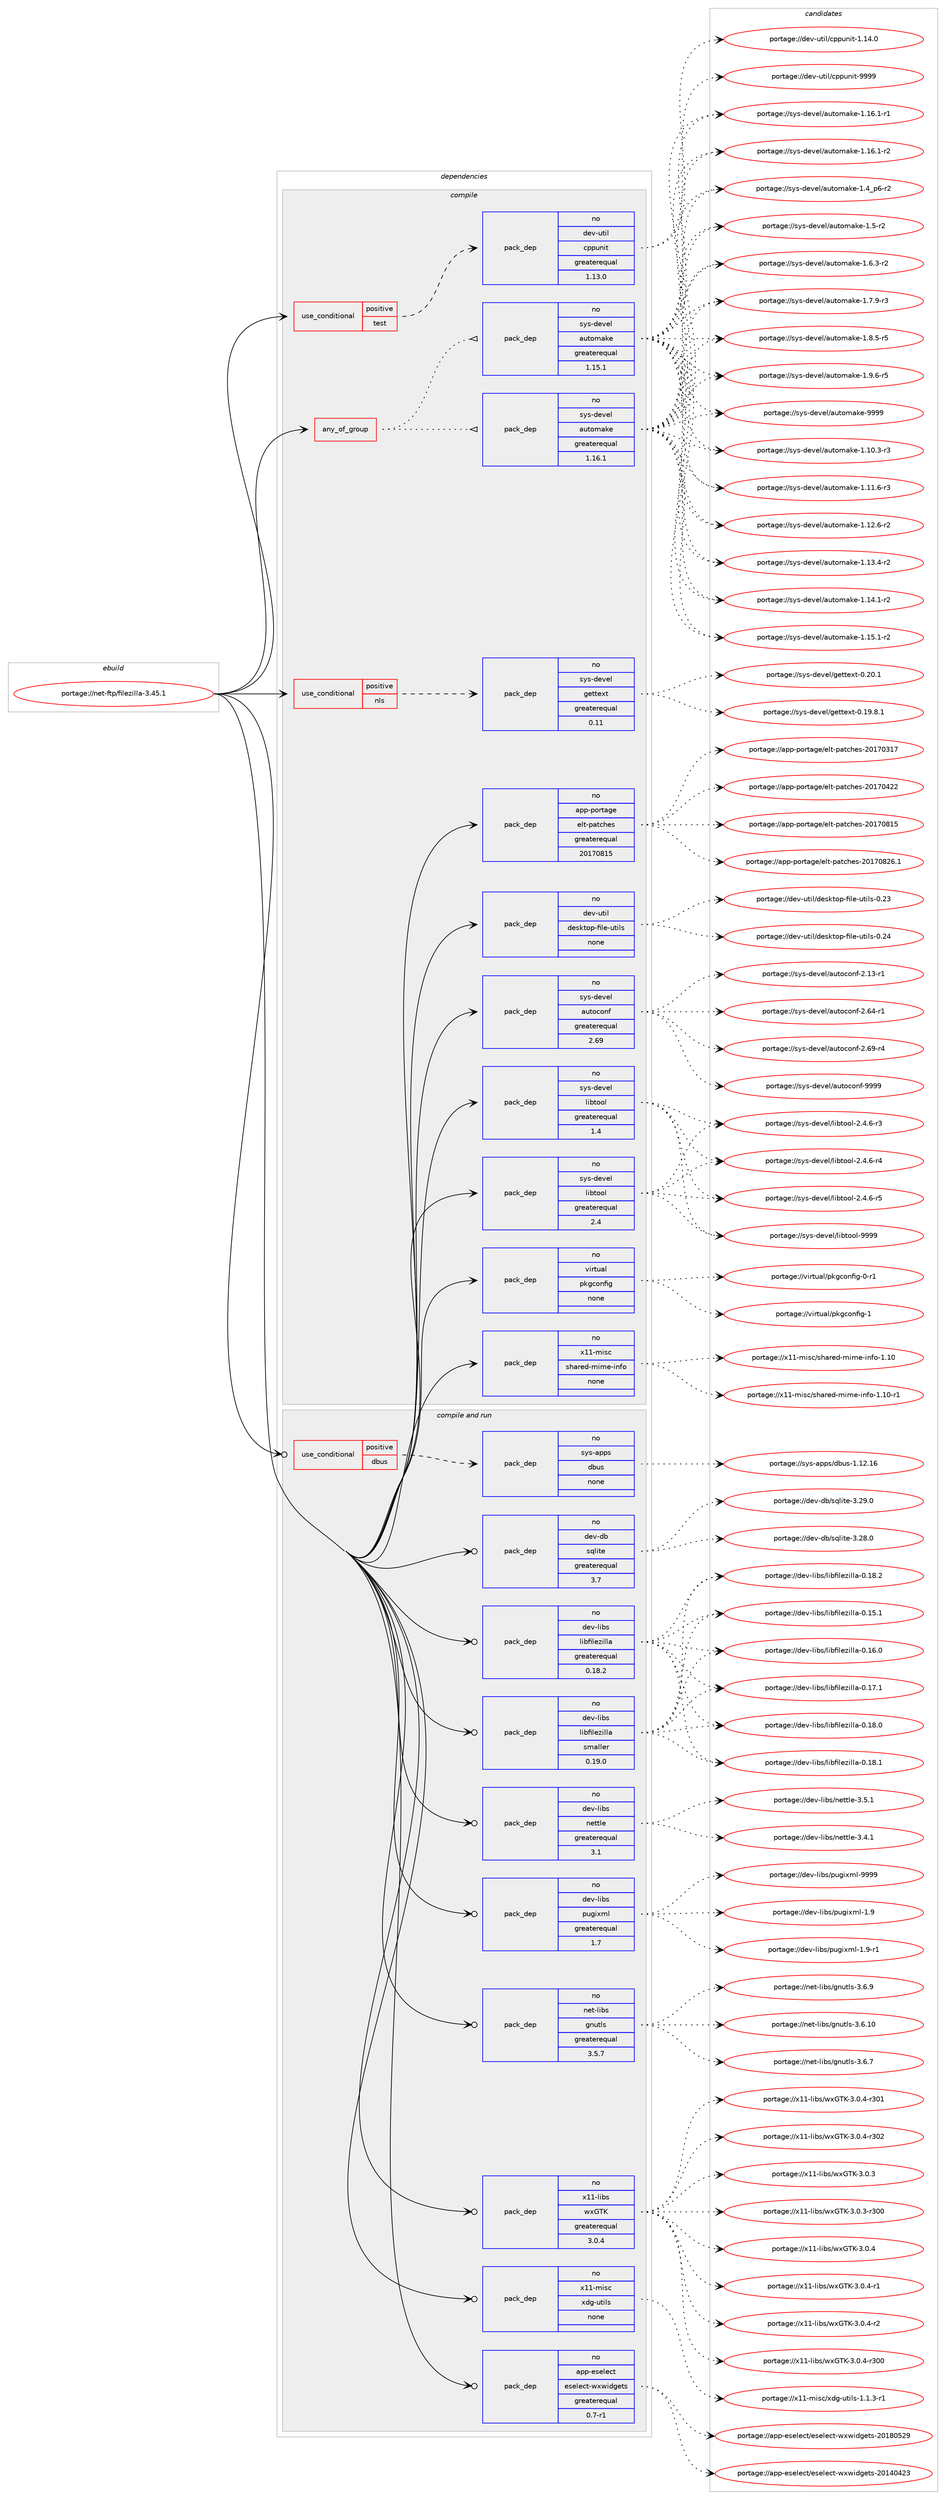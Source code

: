 digraph prolog {

# *************
# Graph options
# *************

newrank=true;
concentrate=true;
compound=true;
graph [rankdir=LR,fontname=Helvetica,fontsize=10,ranksep=1.5];#, ranksep=2.5, nodesep=0.2];
edge  [arrowhead=vee];
node  [fontname=Helvetica,fontsize=10];

# **********
# The ebuild
# **********

subgraph cluster_leftcol {
color=gray;
rank=same;
label=<<i>ebuild</i>>;
id [label="portage://net-ftp/filezilla-3.45.1", color=red, width=4, href="../net-ftp/filezilla-3.45.1.svg"];
}

# ****************
# The dependencies
# ****************

subgraph cluster_midcol {
color=gray;
label=<<i>dependencies</i>>;
subgraph cluster_compile {
fillcolor="#eeeeee";
style=filled;
label=<<i>compile</i>>;
subgraph any5707 {
dependency353992 [label=<<TABLE BORDER="0" CELLBORDER="1" CELLSPACING="0" CELLPADDING="4"><TR><TD CELLPADDING="10">any_of_group</TD></TR></TABLE>>, shape=none, color=red];subgraph pack259659 {
dependency353993 [label=<<TABLE BORDER="0" CELLBORDER="1" CELLSPACING="0" CELLPADDING="4" WIDTH="220"><TR><TD ROWSPAN="6" CELLPADDING="30">pack_dep</TD></TR><TR><TD WIDTH="110">no</TD></TR><TR><TD>sys-devel</TD></TR><TR><TD>automake</TD></TR><TR><TD>greaterequal</TD></TR><TR><TD>1.16.1</TD></TR></TABLE>>, shape=none, color=blue];
}
dependency353992:e -> dependency353993:w [weight=20,style="dotted",arrowhead="oinv"];
subgraph pack259660 {
dependency353994 [label=<<TABLE BORDER="0" CELLBORDER="1" CELLSPACING="0" CELLPADDING="4" WIDTH="220"><TR><TD ROWSPAN="6" CELLPADDING="30">pack_dep</TD></TR><TR><TD WIDTH="110">no</TD></TR><TR><TD>sys-devel</TD></TR><TR><TD>automake</TD></TR><TR><TD>greaterequal</TD></TR><TR><TD>1.15.1</TD></TR></TABLE>>, shape=none, color=blue];
}
dependency353992:e -> dependency353994:w [weight=20,style="dotted",arrowhead="oinv"];
}
id:e -> dependency353992:w [weight=20,style="solid",arrowhead="vee"];
subgraph cond88478 {
dependency353995 [label=<<TABLE BORDER="0" CELLBORDER="1" CELLSPACING="0" CELLPADDING="4"><TR><TD ROWSPAN="3" CELLPADDING="10">use_conditional</TD></TR><TR><TD>positive</TD></TR><TR><TD>nls</TD></TR></TABLE>>, shape=none, color=red];
subgraph pack259661 {
dependency353996 [label=<<TABLE BORDER="0" CELLBORDER="1" CELLSPACING="0" CELLPADDING="4" WIDTH="220"><TR><TD ROWSPAN="6" CELLPADDING="30">pack_dep</TD></TR><TR><TD WIDTH="110">no</TD></TR><TR><TD>sys-devel</TD></TR><TR><TD>gettext</TD></TR><TR><TD>greaterequal</TD></TR><TR><TD>0.11</TD></TR></TABLE>>, shape=none, color=blue];
}
dependency353995:e -> dependency353996:w [weight=20,style="dashed",arrowhead="vee"];
}
id:e -> dependency353995:w [weight=20,style="solid",arrowhead="vee"];
subgraph cond88479 {
dependency353997 [label=<<TABLE BORDER="0" CELLBORDER="1" CELLSPACING="0" CELLPADDING="4"><TR><TD ROWSPAN="3" CELLPADDING="10">use_conditional</TD></TR><TR><TD>positive</TD></TR><TR><TD>test</TD></TR></TABLE>>, shape=none, color=red];
subgraph pack259662 {
dependency353998 [label=<<TABLE BORDER="0" CELLBORDER="1" CELLSPACING="0" CELLPADDING="4" WIDTH="220"><TR><TD ROWSPAN="6" CELLPADDING="30">pack_dep</TD></TR><TR><TD WIDTH="110">no</TD></TR><TR><TD>dev-util</TD></TR><TR><TD>cppunit</TD></TR><TR><TD>greaterequal</TD></TR><TR><TD>1.13.0</TD></TR></TABLE>>, shape=none, color=blue];
}
dependency353997:e -> dependency353998:w [weight=20,style="dashed",arrowhead="vee"];
}
id:e -> dependency353997:w [weight=20,style="solid",arrowhead="vee"];
subgraph pack259663 {
dependency353999 [label=<<TABLE BORDER="0" CELLBORDER="1" CELLSPACING="0" CELLPADDING="4" WIDTH="220"><TR><TD ROWSPAN="6" CELLPADDING="30">pack_dep</TD></TR><TR><TD WIDTH="110">no</TD></TR><TR><TD>app-portage</TD></TR><TR><TD>elt-patches</TD></TR><TR><TD>greaterequal</TD></TR><TR><TD>20170815</TD></TR></TABLE>>, shape=none, color=blue];
}
id:e -> dependency353999:w [weight=20,style="solid",arrowhead="vee"];
subgraph pack259664 {
dependency354000 [label=<<TABLE BORDER="0" CELLBORDER="1" CELLSPACING="0" CELLPADDING="4" WIDTH="220"><TR><TD ROWSPAN="6" CELLPADDING="30">pack_dep</TD></TR><TR><TD WIDTH="110">no</TD></TR><TR><TD>dev-util</TD></TR><TR><TD>desktop-file-utils</TD></TR><TR><TD>none</TD></TR><TR><TD></TD></TR></TABLE>>, shape=none, color=blue];
}
id:e -> dependency354000:w [weight=20,style="solid",arrowhead="vee"];
subgraph pack259665 {
dependency354001 [label=<<TABLE BORDER="0" CELLBORDER="1" CELLSPACING="0" CELLPADDING="4" WIDTH="220"><TR><TD ROWSPAN="6" CELLPADDING="30">pack_dep</TD></TR><TR><TD WIDTH="110">no</TD></TR><TR><TD>sys-devel</TD></TR><TR><TD>autoconf</TD></TR><TR><TD>greaterequal</TD></TR><TR><TD>2.69</TD></TR></TABLE>>, shape=none, color=blue];
}
id:e -> dependency354001:w [weight=20,style="solid",arrowhead="vee"];
subgraph pack259666 {
dependency354002 [label=<<TABLE BORDER="0" CELLBORDER="1" CELLSPACING="0" CELLPADDING="4" WIDTH="220"><TR><TD ROWSPAN="6" CELLPADDING="30">pack_dep</TD></TR><TR><TD WIDTH="110">no</TD></TR><TR><TD>sys-devel</TD></TR><TR><TD>libtool</TD></TR><TR><TD>greaterequal</TD></TR><TR><TD>1.4</TD></TR></TABLE>>, shape=none, color=blue];
}
id:e -> dependency354002:w [weight=20,style="solid",arrowhead="vee"];
subgraph pack259667 {
dependency354003 [label=<<TABLE BORDER="0" CELLBORDER="1" CELLSPACING="0" CELLPADDING="4" WIDTH="220"><TR><TD ROWSPAN="6" CELLPADDING="30">pack_dep</TD></TR><TR><TD WIDTH="110">no</TD></TR><TR><TD>sys-devel</TD></TR><TR><TD>libtool</TD></TR><TR><TD>greaterequal</TD></TR><TR><TD>2.4</TD></TR></TABLE>>, shape=none, color=blue];
}
id:e -> dependency354003:w [weight=20,style="solid",arrowhead="vee"];
subgraph pack259668 {
dependency354004 [label=<<TABLE BORDER="0" CELLBORDER="1" CELLSPACING="0" CELLPADDING="4" WIDTH="220"><TR><TD ROWSPAN="6" CELLPADDING="30">pack_dep</TD></TR><TR><TD WIDTH="110">no</TD></TR><TR><TD>virtual</TD></TR><TR><TD>pkgconfig</TD></TR><TR><TD>none</TD></TR><TR><TD></TD></TR></TABLE>>, shape=none, color=blue];
}
id:e -> dependency354004:w [weight=20,style="solid",arrowhead="vee"];
subgraph pack259669 {
dependency354005 [label=<<TABLE BORDER="0" CELLBORDER="1" CELLSPACING="0" CELLPADDING="4" WIDTH="220"><TR><TD ROWSPAN="6" CELLPADDING="30">pack_dep</TD></TR><TR><TD WIDTH="110">no</TD></TR><TR><TD>x11-misc</TD></TR><TR><TD>shared-mime-info</TD></TR><TR><TD>none</TD></TR><TR><TD></TD></TR></TABLE>>, shape=none, color=blue];
}
id:e -> dependency354005:w [weight=20,style="solid",arrowhead="vee"];
}
subgraph cluster_compileandrun {
fillcolor="#eeeeee";
style=filled;
label=<<i>compile and run</i>>;
subgraph cond88480 {
dependency354006 [label=<<TABLE BORDER="0" CELLBORDER="1" CELLSPACING="0" CELLPADDING="4"><TR><TD ROWSPAN="3" CELLPADDING="10">use_conditional</TD></TR><TR><TD>positive</TD></TR><TR><TD>dbus</TD></TR></TABLE>>, shape=none, color=red];
subgraph pack259670 {
dependency354007 [label=<<TABLE BORDER="0" CELLBORDER="1" CELLSPACING="0" CELLPADDING="4" WIDTH="220"><TR><TD ROWSPAN="6" CELLPADDING="30">pack_dep</TD></TR><TR><TD WIDTH="110">no</TD></TR><TR><TD>sys-apps</TD></TR><TR><TD>dbus</TD></TR><TR><TD>none</TD></TR><TR><TD></TD></TR></TABLE>>, shape=none, color=blue];
}
dependency354006:e -> dependency354007:w [weight=20,style="dashed",arrowhead="vee"];
}
id:e -> dependency354006:w [weight=20,style="solid",arrowhead="odotvee"];
subgraph pack259671 {
dependency354008 [label=<<TABLE BORDER="0" CELLBORDER="1" CELLSPACING="0" CELLPADDING="4" WIDTH="220"><TR><TD ROWSPAN="6" CELLPADDING="30">pack_dep</TD></TR><TR><TD WIDTH="110">no</TD></TR><TR><TD>app-eselect</TD></TR><TR><TD>eselect-wxwidgets</TD></TR><TR><TD>greaterequal</TD></TR><TR><TD>0.7-r1</TD></TR></TABLE>>, shape=none, color=blue];
}
id:e -> dependency354008:w [weight=20,style="solid",arrowhead="odotvee"];
subgraph pack259672 {
dependency354009 [label=<<TABLE BORDER="0" CELLBORDER="1" CELLSPACING="0" CELLPADDING="4" WIDTH="220"><TR><TD ROWSPAN="6" CELLPADDING="30">pack_dep</TD></TR><TR><TD WIDTH="110">no</TD></TR><TR><TD>dev-db</TD></TR><TR><TD>sqlite</TD></TR><TR><TD>greaterequal</TD></TR><TR><TD>3.7</TD></TR></TABLE>>, shape=none, color=blue];
}
id:e -> dependency354009:w [weight=20,style="solid",arrowhead="odotvee"];
subgraph pack259673 {
dependency354010 [label=<<TABLE BORDER="0" CELLBORDER="1" CELLSPACING="0" CELLPADDING="4" WIDTH="220"><TR><TD ROWSPAN="6" CELLPADDING="30">pack_dep</TD></TR><TR><TD WIDTH="110">no</TD></TR><TR><TD>dev-libs</TD></TR><TR><TD>libfilezilla</TD></TR><TR><TD>greaterequal</TD></TR><TR><TD>0.18.2</TD></TR></TABLE>>, shape=none, color=blue];
}
id:e -> dependency354010:w [weight=20,style="solid",arrowhead="odotvee"];
subgraph pack259674 {
dependency354011 [label=<<TABLE BORDER="0" CELLBORDER="1" CELLSPACING="0" CELLPADDING="4" WIDTH="220"><TR><TD ROWSPAN="6" CELLPADDING="30">pack_dep</TD></TR><TR><TD WIDTH="110">no</TD></TR><TR><TD>dev-libs</TD></TR><TR><TD>libfilezilla</TD></TR><TR><TD>smaller</TD></TR><TR><TD>0.19.0</TD></TR></TABLE>>, shape=none, color=blue];
}
id:e -> dependency354011:w [weight=20,style="solid",arrowhead="odotvee"];
subgraph pack259675 {
dependency354012 [label=<<TABLE BORDER="0" CELLBORDER="1" CELLSPACING="0" CELLPADDING="4" WIDTH="220"><TR><TD ROWSPAN="6" CELLPADDING="30">pack_dep</TD></TR><TR><TD WIDTH="110">no</TD></TR><TR><TD>dev-libs</TD></TR><TR><TD>nettle</TD></TR><TR><TD>greaterequal</TD></TR><TR><TD>3.1</TD></TR></TABLE>>, shape=none, color=blue];
}
id:e -> dependency354012:w [weight=20,style="solid",arrowhead="odotvee"];
subgraph pack259676 {
dependency354013 [label=<<TABLE BORDER="0" CELLBORDER="1" CELLSPACING="0" CELLPADDING="4" WIDTH="220"><TR><TD ROWSPAN="6" CELLPADDING="30">pack_dep</TD></TR><TR><TD WIDTH="110">no</TD></TR><TR><TD>dev-libs</TD></TR><TR><TD>pugixml</TD></TR><TR><TD>greaterequal</TD></TR><TR><TD>1.7</TD></TR></TABLE>>, shape=none, color=blue];
}
id:e -> dependency354013:w [weight=20,style="solid",arrowhead="odotvee"];
subgraph pack259677 {
dependency354014 [label=<<TABLE BORDER="0" CELLBORDER="1" CELLSPACING="0" CELLPADDING="4" WIDTH="220"><TR><TD ROWSPAN="6" CELLPADDING="30">pack_dep</TD></TR><TR><TD WIDTH="110">no</TD></TR><TR><TD>net-libs</TD></TR><TR><TD>gnutls</TD></TR><TR><TD>greaterequal</TD></TR><TR><TD>3.5.7</TD></TR></TABLE>>, shape=none, color=blue];
}
id:e -> dependency354014:w [weight=20,style="solid",arrowhead="odotvee"];
subgraph pack259678 {
dependency354015 [label=<<TABLE BORDER="0" CELLBORDER="1" CELLSPACING="0" CELLPADDING="4" WIDTH="220"><TR><TD ROWSPAN="6" CELLPADDING="30">pack_dep</TD></TR><TR><TD WIDTH="110">no</TD></TR><TR><TD>x11-libs</TD></TR><TR><TD>wxGTK</TD></TR><TR><TD>greaterequal</TD></TR><TR><TD>3.0.4</TD></TR></TABLE>>, shape=none, color=blue];
}
id:e -> dependency354015:w [weight=20,style="solid",arrowhead="odotvee"];
subgraph pack259679 {
dependency354016 [label=<<TABLE BORDER="0" CELLBORDER="1" CELLSPACING="0" CELLPADDING="4" WIDTH="220"><TR><TD ROWSPAN="6" CELLPADDING="30">pack_dep</TD></TR><TR><TD WIDTH="110">no</TD></TR><TR><TD>x11-misc</TD></TR><TR><TD>xdg-utils</TD></TR><TR><TD>none</TD></TR><TR><TD></TD></TR></TABLE>>, shape=none, color=blue];
}
id:e -> dependency354016:w [weight=20,style="solid",arrowhead="odotvee"];
}
subgraph cluster_run {
fillcolor="#eeeeee";
style=filled;
label=<<i>run</i>>;
}
}

# **************
# The candidates
# **************

subgraph cluster_choices {
rank=same;
color=gray;
label=<<i>candidates</i>>;

subgraph choice259659 {
color=black;
nodesep=1;
choiceportage11512111545100101118101108479711711611110997107101454946494846514511451 [label="portage://sys-devel/automake-1.10.3-r3", color=red, width=4,href="../sys-devel/automake-1.10.3-r3.svg"];
choiceportage11512111545100101118101108479711711611110997107101454946494946544511451 [label="portage://sys-devel/automake-1.11.6-r3", color=red, width=4,href="../sys-devel/automake-1.11.6-r3.svg"];
choiceportage11512111545100101118101108479711711611110997107101454946495046544511450 [label="portage://sys-devel/automake-1.12.6-r2", color=red, width=4,href="../sys-devel/automake-1.12.6-r2.svg"];
choiceportage11512111545100101118101108479711711611110997107101454946495146524511450 [label="portage://sys-devel/automake-1.13.4-r2", color=red, width=4,href="../sys-devel/automake-1.13.4-r2.svg"];
choiceportage11512111545100101118101108479711711611110997107101454946495246494511450 [label="portage://sys-devel/automake-1.14.1-r2", color=red, width=4,href="../sys-devel/automake-1.14.1-r2.svg"];
choiceportage11512111545100101118101108479711711611110997107101454946495346494511450 [label="portage://sys-devel/automake-1.15.1-r2", color=red, width=4,href="../sys-devel/automake-1.15.1-r2.svg"];
choiceportage11512111545100101118101108479711711611110997107101454946495446494511449 [label="portage://sys-devel/automake-1.16.1-r1", color=red, width=4,href="../sys-devel/automake-1.16.1-r1.svg"];
choiceportage11512111545100101118101108479711711611110997107101454946495446494511450 [label="portage://sys-devel/automake-1.16.1-r2", color=red, width=4,href="../sys-devel/automake-1.16.1-r2.svg"];
choiceportage115121115451001011181011084797117116111109971071014549465295112544511450 [label="portage://sys-devel/automake-1.4_p6-r2", color=red, width=4,href="../sys-devel/automake-1.4_p6-r2.svg"];
choiceportage11512111545100101118101108479711711611110997107101454946534511450 [label="portage://sys-devel/automake-1.5-r2", color=red, width=4,href="../sys-devel/automake-1.5-r2.svg"];
choiceportage115121115451001011181011084797117116111109971071014549465446514511450 [label="portage://sys-devel/automake-1.6.3-r2", color=red, width=4,href="../sys-devel/automake-1.6.3-r2.svg"];
choiceportage115121115451001011181011084797117116111109971071014549465546574511451 [label="portage://sys-devel/automake-1.7.9-r3", color=red, width=4,href="../sys-devel/automake-1.7.9-r3.svg"];
choiceportage115121115451001011181011084797117116111109971071014549465646534511453 [label="portage://sys-devel/automake-1.8.5-r5", color=red, width=4,href="../sys-devel/automake-1.8.5-r5.svg"];
choiceportage115121115451001011181011084797117116111109971071014549465746544511453 [label="portage://sys-devel/automake-1.9.6-r5", color=red, width=4,href="../sys-devel/automake-1.9.6-r5.svg"];
choiceportage115121115451001011181011084797117116111109971071014557575757 [label="portage://sys-devel/automake-9999", color=red, width=4,href="../sys-devel/automake-9999.svg"];
dependency353993:e -> choiceportage11512111545100101118101108479711711611110997107101454946494846514511451:w [style=dotted,weight="100"];
dependency353993:e -> choiceportage11512111545100101118101108479711711611110997107101454946494946544511451:w [style=dotted,weight="100"];
dependency353993:e -> choiceportage11512111545100101118101108479711711611110997107101454946495046544511450:w [style=dotted,weight="100"];
dependency353993:e -> choiceportage11512111545100101118101108479711711611110997107101454946495146524511450:w [style=dotted,weight="100"];
dependency353993:e -> choiceportage11512111545100101118101108479711711611110997107101454946495246494511450:w [style=dotted,weight="100"];
dependency353993:e -> choiceportage11512111545100101118101108479711711611110997107101454946495346494511450:w [style=dotted,weight="100"];
dependency353993:e -> choiceportage11512111545100101118101108479711711611110997107101454946495446494511449:w [style=dotted,weight="100"];
dependency353993:e -> choiceportage11512111545100101118101108479711711611110997107101454946495446494511450:w [style=dotted,weight="100"];
dependency353993:e -> choiceportage115121115451001011181011084797117116111109971071014549465295112544511450:w [style=dotted,weight="100"];
dependency353993:e -> choiceportage11512111545100101118101108479711711611110997107101454946534511450:w [style=dotted,weight="100"];
dependency353993:e -> choiceportage115121115451001011181011084797117116111109971071014549465446514511450:w [style=dotted,weight="100"];
dependency353993:e -> choiceportage115121115451001011181011084797117116111109971071014549465546574511451:w [style=dotted,weight="100"];
dependency353993:e -> choiceportage115121115451001011181011084797117116111109971071014549465646534511453:w [style=dotted,weight="100"];
dependency353993:e -> choiceportage115121115451001011181011084797117116111109971071014549465746544511453:w [style=dotted,weight="100"];
dependency353993:e -> choiceportage115121115451001011181011084797117116111109971071014557575757:w [style=dotted,weight="100"];
}
subgraph choice259660 {
color=black;
nodesep=1;
choiceportage11512111545100101118101108479711711611110997107101454946494846514511451 [label="portage://sys-devel/automake-1.10.3-r3", color=red, width=4,href="../sys-devel/automake-1.10.3-r3.svg"];
choiceportage11512111545100101118101108479711711611110997107101454946494946544511451 [label="portage://sys-devel/automake-1.11.6-r3", color=red, width=4,href="../sys-devel/automake-1.11.6-r3.svg"];
choiceportage11512111545100101118101108479711711611110997107101454946495046544511450 [label="portage://sys-devel/automake-1.12.6-r2", color=red, width=4,href="../sys-devel/automake-1.12.6-r2.svg"];
choiceportage11512111545100101118101108479711711611110997107101454946495146524511450 [label="portage://sys-devel/automake-1.13.4-r2", color=red, width=4,href="../sys-devel/automake-1.13.4-r2.svg"];
choiceportage11512111545100101118101108479711711611110997107101454946495246494511450 [label="portage://sys-devel/automake-1.14.1-r2", color=red, width=4,href="../sys-devel/automake-1.14.1-r2.svg"];
choiceportage11512111545100101118101108479711711611110997107101454946495346494511450 [label="portage://sys-devel/automake-1.15.1-r2", color=red, width=4,href="../sys-devel/automake-1.15.1-r2.svg"];
choiceportage11512111545100101118101108479711711611110997107101454946495446494511449 [label="portage://sys-devel/automake-1.16.1-r1", color=red, width=4,href="../sys-devel/automake-1.16.1-r1.svg"];
choiceportage11512111545100101118101108479711711611110997107101454946495446494511450 [label="portage://sys-devel/automake-1.16.1-r2", color=red, width=4,href="../sys-devel/automake-1.16.1-r2.svg"];
choiceportage115121115451001011181011084797117116111109971071014549465295112544511450 [label="portage://sys-devel/automake-1.4_p6-r2", color=red, width=4,href="../sys-devel/automake-1.4_p6-r2.svg"];
choiceportage11512111545100101118101108479711711611110997107101454946534511450 [label="portage://sys-devel/automake-1.5-r2", color=red, width=4,href="../sys-devel/automake-1.5-r2.svg"];
choiceportage115121115451001011181011084797117116111109971071014549465446514511450 [label="portage://sys-devel/automake-1.6.3-r2", color=red, width=4,href="../sys-devel/automake-1.6.3-r2.svg"];
choiceportage115121115451001011181011084797117116111109971071014549465546574511451 [label="portage://sys-devel/automake-1.7.9-r3", color=red, width=4,href="../sys-devel/automake-1.7.9-r3.svg"];
choiceportage115121115451001011181011084797117116111109971071014549465646534511453 [label="portage://sys-devel/automake-1.8.5-r5", color=red, width=4,href="../sys-devel/automake-1.8.5-r5.svg"];
choiceportage115121115451001011181011084797117116111109971071014549465746544511453 [label="portage://sys-devel/automake-1.9.6-r5", color=red, width=4,href="../sys-devel/automake-1.9.6-r5.svg"];
choiceportage115121115451001011181011084797117116111109971071014557575757 [label="portage://sys-devel/automake-9999", color=red, width=4,href="../sys-devel/automake-9999.svg"];
dependency353994:e -> choiceportage11512111545100101118101108479711711611110997107101454946494846514511451:w [style=dotted,weight="100"];
dependency353994:e -> choiceportage11512111545100101118101108479711711611110997107101454946494946544511451:w [style=dotted,weight="100"];
dependency353994:e -> choiceportage11512111545100101118101108479711711611110997107101454946495046544511450:w [style=dotted,weight="100"];
dependency353994:e -> choiceportage11512111545100101118101108479711711611110997107101454946495146524511450:w [style=dotted,weight="100"];
dependency353994:e -> choiceportage11512111545100101118101108479711711611110997107101454946495246494511450:w [style=dotted,weight="100"];
dependency353994:e -> choiceportage11512111545100101118101108479711711611110997107101454946495346494511450:w [style=dotted,weight="100"];
dependency353994:e -> choiceportage11512111545100101118101108479711711611110997107101454946495446494511449:w [style=dotted,weight="100"];
dependency353994:e -> choiceportage11512111545100101118101108479711711611110997107101454946495446494511450:w [style=dotted,weight="100"];
dependency353994:e -> choiceportage115121115451001011181011084797117116111109971071014549465295112544511450:w [style=dotted,weight="100"];
dependency353994:e -> choiceportage11512111545100101118101108479711711611110997107101454946534511450:w [style=dotted,weight="100"];
dependency353994:e -> choiceportage115121115451001011181011084797117116111109971071014549465446514511450:w [style=dotted,weight="100"];
dependency353994:e -> choiceportage115121115451001011181011084797117116111109971071014549465546574511451:w [style=dotted,weight="100"];
dependency353994:e -> choiceportage115121115451001011181011084797117116111109971071014549465646534511453:w [style=dotted,weight="100"];
dependency353994:e -> choiceportage115121115451001011181011084797117116111109971071014549465746544511453:w [style=dotted,weight="100"];
dependency353994:e -> choiceportage115121115451001011181011084797117116111109971071014557575757:w [style=dotted,weight="100"];
}
subgraph choice259661 {
color=black;
nodesep=1;
choiceportage1151211154510010111810110847103101116116101120116454846495746564649 [label="portage://sys-devel/gettext-0.19.8.1", color=red, width=4,href="../sys-devel/gettext-0.19.8.1.svg"];
choiceportage115121115451001011181011084710310111611610112011645484650484649 [label="portage://sys-devel/gettext-0.20.1", color=red, width=4,href="../sys-devel/gettext-0.20.1.svg"];
dependency353996:e -> choiceportage1151211154510010111810110847103101116116101120116454846495746564649:w [style=dotted,weight="100"];
dependency353996:e -> choiceportage115121115451001011181011084710310111611610112011645484650484649:w [style=dotted,weight="100"];
}
subgraph choice259662 {
color=black;
nodesep=1;
choiceportage10010111845117116105108479911211211711010511645494649524648 [label="portage://dev-util/cppunit-1.14.0", color=red, width=4,href="../dev-util/cppunit-1.14.0.svg"];
choiceportage1001011184511711610510847991121121171101051164557575757 [label="portage://dev-util/cppunit-9999", color=red, width=4,href="../dev-util/cppunit-9999.svg"];
dependency353998:e -> choiceportage10010111845117116105108479911211211711010511645494649524648:w [style=dotted,weight="100"];
dependency353998:e -> choiceportage1001011184511711610510847991121121171101051164557575757:w [style=dotted,weight="100"];
}
subgraph choice259663 {
color=black;
nodesep=1;
choiceportage97112112451121111141169710310147101108116451129711699104101115455048495548514955 [label="portage://app-portage/elt-patches-20170317", color=red, width=4,href="../app-portage/elt-patches-20170317.svg"];
choiceportage97112112451121111141169710310147101108116451129711699104101115455048495548525050 [label="portage://app-portage/elt-patches-20170422", color=red, width=4,href="../app-portage/elt-patches-20170422.svg"];
choiceportage97112112451121111141169710310147101108116451129711699104101115455048495548564953 [label="portage://app-portage/elt-patches-20170815", color=red, width=4,href="../app-portage/elt-patches-20170815.svg"];
choiceportage971121124511211111411697103101471011081164511297116991041011154550484955485650544649 [label="portage://app-portage/elt-patches-20170826.1", color=red, width=4,href="../app-portage/elt-patches-20170826.1.svg"];
dependency353999:e -> choiceportage97112112451121111141169710310147101108116451129711699104101115455048495548514955:w [style=dotted,weight="100"];
dependency353999:e -> choiceportage97112112451121111141169710310147101108116451129711699104101115455048495548525050:w [style=dotted,weight="100"];
dependency353999:e -> choiceportage97112112451121111141169710310147101108116451129711699104101115455048495548564953:w [style=dotted,weight="100"];
dependency353999:e -> choiceportage971121124511211111411697103101471011081164511297116991041011154550484955485650544649:w [style=dotted,weight="100"];
}
subgraph choice259664 {
color=black;
nodesep=1;
choiceportage100101118451171161051084710010111510711611111245102105108101451171161051081154548465051 [label="portage://dev-util/desktop-file-utils-0.23", color=red, width=4,href="../dev-util/desktop-file-utils-0.23.svg"];
choiceportage100101118451171161051084710010111510711611111245102105108101451171161051081154548465052 [label="portage://dev-util/desktop-file-utils-0.24", color=red, width=4,href="../dev-util/desktop-file-utils-0.24.svg"];
dependency354000:e -> choiceportage100101118451171161051084710010111510711611111245102105108101451171161051081154548465051:w [style=dotted,weight="100"];
dependency354000:e -> choiceportage100101118451171161051084710010111510711611111245102105108101451171161051081154548465052:w [style=dotted,weight="100"];
}
subgraph choice259665 {
color=black;
nodesep=1;
choiceportage1151211154510010111810110847971171161119911111010245504649514511449 [label="portage://sys-devel/autoconf-2.13-r1", color=red, width=4,href="../sys-devel/autoconf-2.13-r1.svg"];
choiceportage1151211154510010111810110847971171161119911111010245504654524511449 [label="portage://sys-devel/autoconf-2.64-r1", color=red, width=4,href="../sys-devel/autoconf-2.64-r1.svg"];
choiceportage1151211154510010111810110847971171161119911111010245504654574511452 [label="portage://sys-devel/autoconf-2.69-r4", color=red, width=4,href="../sys-devel/autoconf-2.69-r4.svg"];
choiceportage115121115451001011181011084797117116111991111101024557575757 [label="portage://sys-devel/autoconf-9999", color=red, width=4,href="../sys-devel/autoconf-9999.svg"];
dependency354001:e -> choiceportage1151211154510010111810110847971171161119911111010245504649514511449:w [style=dotted,weight="100"];
dependency354001:e -> choiceportage1151211154510010111810110847971171161119911111010245504654524511449:w [style=dotted,weight="100"];
dependency354001:e -> choiceportage1151211154510010111810110847971171161119911111010245504654574511452:w [style=dotted,weight="100"];
dependency354001:e -> choiceportage115121115451001011181011084797117116111991111101024557575757:w [style=dotted,weight="100"];
}
subgraph choice259666 {
color=black;
nodesep=1;
choiceportage1151211154510010111810110847108105981161111111084550465246544511451 [label="portage://sys-devel/libtool-2.4.6-r3", color=red, width=4,href="../sys-devel/libtool-2.4.6-r3.svg"];
choiceportage1151211154510010111810110847108105981161111111084550465246544511452 [label="portage://sys-devel/libtool-2.4.6-r4", color=red, width=4,href="../sys-devel/libtool-2.4.6-r4.svg"];
choiceportage1151211154510010111810110847108105981161111111084550465246544511453 [label="portage://sys-devel/libtool-2.4.6-r5", color=red, width=4,href="../sys-devel/libtool-2.4.6-r5.svg"];
choiceportage1151211154510010111810110847108105981161111111084557575757 [label="portage://sys-devel/libtool-9999", color=red, width=4,href="../sys-devel/libtool-9999.svg"];
dependency354002:e -> choiceportage1151211154510010111810110847108105981161111111084550465246544511451:w [style=dotted,weight="100"];
dependency354002:e -> choiceportage1151211154510010111810110847108105981161111111084550465246544511452:w [style=dotted,weight="100"];
dependency354002:e -> choiceportage1151211154510010111810110847108105981161111111084550465246544511453:w [style=dotted,weight="100"];
dependency354002:e -> choiceportage1151211154510010111810110847108105981161111111084557575757:w [style=dotted,weight="100"];
}
subgraph choice259667 {
color=black;
nodesep=1;
choiceportage1151211154510010111810110847108105981161111111084550465246544511451 [label="portage://sys-devel/libtool-2.4.6-r3", color=red, width=4,href="../sys-devel/libtool-2.4.6-r3.svg"];
choiceportage1151211154510010111810110847108105981161111111084550465246544511452 [label="portage://sys-devel/libtool-2.4.6-r4", color=red, width=4,href="../sys-devel/libtool-2.4.6-r4.svg"];
choiceportage1151211154510010111810110847108105981161111111084550465246544511453 [label="portage://sys-devel/libtool-2.4.6-r5", color=red, width=4,href="../sys-devel/libtool-2.4.6-r5.svg"];
choiceportage1151211154510010111810110847108105981161111111084557575757 [label="portage://sys-devel/libtool-9999", color=red, width=4,href="../sys-devel/libtool-9999.svg"];
dependency354003:e -> choiceportage1151211154510010111810110847108105981161111111084550465246544511451:w [style=dotted,weight="100"];
dependency354003:e -> choiceportage1151211154510010111810110847108105981161111111084550465246544511452:w [style=dotted,weight="100"];
dependency354003:e -> choiceportage1151211154510010111810110847108105981161111111084550465246544511453:w [style=dotted,weight="100"];
dependency354003:e -> choiceportage1151211154510010111810110847108105981161111111084557575757:w [style=dotted,weight="100"];
}
subgraph choice259668 {
color=black;
nodesep=1;
choiceportage11810511411611797108471121071039911111010210510345484511449 [label="portage://virtual/pkgconfig-0-r1", color=red, width=4,href="../virtual/pkgconfig-0-r1.svg"];
choiceportage1181051141161179710847112107103991111101021051034549 [label="portage://virtual/pkgconfig-1", color=red, width=4,href="../virtual/pkgconfig-1.svg"];
dependency354004:e -> choiceportage11810511411611797108471121071039911111010210510345484511449:w [style=dotted,weight="100"];
dependency354004:e -> choiceportage1181051141161179710847112107103991111101021051034549:w [style=dotted,weight="100"];
}
subgraph choice259669 {
color=black;
nodesep=1;
choiceportage12049494510910511599471151049711410110045109105109101451051101021114549464948 [label="portage://x11-misc/shared-mime-info-1.10", color=red, width=4,href="../x11-misc/shared-mime-info-1.10.svg"];
choiceportage120494945109105115994711510497114101100451091051091014510511010211145494649484511449 [label="portage://x11-misc/shared-mime-info-1.10-r1", color=red, width=4,href="../x11-misc/shared-mime-info-1.10-r1.svg"];
dependency354005:e -> choiceportage12049494510910511599471151049711410110045109105109101451051101021114549464948:w [style=dotted,weight="100"];
dependency354005:e -> choiceportage120494945109105115994711510497114101100451091051091014510511010211145494649484511449:w [style=dotted,weight="100"];
}
subgraph choice259670 {
color=black;
nodesep=1;
choiceportage115121115459711211211547100981171154549464950464954 [label="portage://sys-apps/dbus-1.12.16", color=red, width=4,href="../sys-apps/dbus-1.12.16.svg"];
dependency354007:e -> choiceportage115121115459711211211547100981171154549464950464954:w [style=dotted,weight="100"];
}
subgraph choice259671 {
color=black;
nodesep=1;
choiceportage971121124510111510110810199116471011151011081019911645119120119105100103101116115455048495248525051 [label="portage://app-eselect/eselect-wxwidgets-20140423", color=red, width=4,href="../app-eselect/eselect-wxwidgets-20140423.svg"];
choiceportage971121124510111510110810199116471011151011081019911645119120119105100103101116115455048495648535057 [label="portage://app-eselect/eselect-wxwidgets-20180529", color=red, width=4,href="../app-eselect/eselect-wxwidgets-20180529.svg"];
dependency354008:e -> choiceportage971121124510111510110810199116471011151011081019911645119120119105100103101116115455048495248525051:w [style=dotted,weight="100"];
dependency354008:e -> choiceportage971121124510111510110810199116471011151011081019911645119120119105100103101116115455048495648535057:w [style=dotted,weight="100"];
}
subgraph choice259672 {
color=black;
nodesep=1;
choiceportage10010111845100984711511310810511610145514650564648 [label="portage://dev-db/sqlite-3.28.0", color=red, width=4,href="../dev-db/sqlite-3.28.0.svg"];
choiceportage10010111845100984711511310810511610145514650574648 [label="portage://dev-db/sqlite-3.29.0", color=red, width=4,href="../dev-db/sqlite-3.29.0.svg"];
dependency354009:e -> choiceportage10010111845100984711511310810511610145514650564648:w [style=dotted,weight="100"];
dependency354009:e -> choiceportage10010111845100984711511310810511610145514650574648:w [style=dotted,weight="100"];
}
subgraph choice259673 {
color=black;
nodesep=1;
choiceportage100101118451081059811547108105981021051081011221051081089745484649534649 [label="portage://dev-libs/libfilezilla-0.15.1", color=red, width=4,href="../dev-libs/libfilezilla-0.15.1.svg"];
choiceportage100101118451081059811547108105981021051081011221051081089745484649544648 [label="portage://dev-libs/libfilezilla-0.16.0", color=red, width=4,href="../dev-libs/libfilezilla-0.16.0.svg"];
choiceportage100101118451081059811547108105981021051081011221051081089745484649554649 [label="portage://dev-libs/libfilezilla-0.17.1", color=red, width=4,href="../dev-libs/libfilezilla-0.17.1.svg"];
choiceportage100101118451081059811547108105981021051081011221051081089745484649564648 [label="portage://dev-libs/libfilezilla-0.18.0", color=red, width=4,href="../dev-libs/libfilezilla-0.18.0.svg"];
choiceportage100101118451081059811547108105981021051081011221051081089745484649564649 [label="portage://dev-libs/libfilezilla-0.18.1", color=red, width=4,href="../dev-libs/libfilezilla-0.18.1.svg"];
choiceportage100101118451081059811547108105981021051081011221051081089745484649564650 [label="portage://dev-libs/libfilezilla-0.18.2", color=red, width=4,href="../dev-libs/libfilezilla-0.18.2.svg"];
dependency354010:e -> choiceportage100101118451081059811547108105981021051081011221051081089745484649534649:w [style=dotted,weight="100"];
dependency354010:e -> choiceportage100101118451081059811547108105981021051081011221051081089745484649544648:w [style=dotted,weight="100"];
dependency354010:e -> choiceportage100101118451081059811547108105981021051081011221051081089745484649554649:w [style=dotted,weight="100"];
dependency354010:e -> choiceportage100101118451081059811547108105981021051081011221051081089745484649564648:w [style=dotted,weight="100"];
dependency354010:e -> choiceportage100101118451081059811547108105981021051081011221051081089745484649564649:w [style=dotted,weight="100"];
dependency354010:e -> choiceportage100101118451081059811547108105981021051081011221051081089745484649564650:w [style=dotted,weight="100"];
}
subgraph choice259674 {
color=black;
nodesep=1;
choiceportage100101118451081059811547108105981021051081011221051081089745484649534649 [label="portage://dev-libs/libfilezilla-0.15.1", color=red, width=4,href="../dev-libs/libfilezilla-0.15.1.svg"];
choiceportage100101118451081059811547108105981021051081011221051081089745484649544648 [label="portage://dev-libs/libfilezilla-0.16.0", color=red, width=4,href="../dev-libs/libfilezilla-0.16.0.svg"];
choiceportage100101118451081059811547108105981021051081011221051081089745484649554649 [label="portage://dev-libs/libfilezilla-0.17.1", color=red, width=4,href="../dev-libs/libfilezilla-0.17.1.svg"];
choiceportage100101118451081059811547108105981021051081011221051081089745484649564648 [label="portage://dev-libs/libfilezilla-0.18.0", color=red, width=4,href="../dev-libs/libfilezilla-0.18.0.svg"];
choiceportage100101118451081059811547108105981021051081011221051081089745484649564649 [label="portage://dev-libs/libfilezilla-0.18.1", color=red, width=4,href="../dev-libs/libfilezilla-0.18.1.svg"];
choiceportage100101118451081059811547108105981021051081011221051081089745484649564650 [label="portage://dev-libs/libfilezilla-0.18.2", color=red, width=4,href="../dev-libs/libfilezilla-0.18.2.svg"];
dependency354011:e -> choiceportage100101118451081059811547108105981021051081011221051081089745484649534649:w [style=dotted,weight="100"];
dependency354011:e -> choiceportage100101118451081059811547108105981021051081011221051081089745484649544648:w [style=dotted,weight="100"];
dependency354011:e -> choiceportage100101118451081059811547108105981021051081011221051081089745484649554649:w [style=dotted,weight="100"];
dependency354011:e -> choiceportage100101118451081059811547108105981021051081011221051081089745484649564648:w [style=dotted,weight="100"];
dependency354011:e -> choiceportage100101118451081059811547108105981021051081011221051081089745484649564649:w [style=dotted,weight="100"];
dependency354011:e -> choiceportage100101118451081059811547108105981021051081011221051081089745484649564650:w [style=dotted,weight="100"];
}
subgraph choice259675 {
color=black;
nodesep=1;
choiceportage100101118451081059811547110101116116108101455146524649 [label="portage://dev-libs/nettle-3.4.1", color=red, width=4,href="../dev-libs/nettle-3.4.1.svg"];
choiceportage100101118451081059811547110101116116108101455146534649 [label="portage://dev-libs/nettle-3.5.1", color=red, width=4,href="../dev-libs/nettle-3.5.1.svg"];
dependency354012:e -> choiceportage100101118451081059811547110101116116108101455146524649:w [style=dotted,weight="100"];
dependency354012:e -> choiceportage100101118451081059811547110101116116108101455146534649:w [style=dotted,weight="100"];
}
subgraph choice259676 {
color=black;
nodesep=1;
choiceportage10010111845108105981154711211710310512010910845494657 [label="portage://dev-libs/pugixml-1.9", color=red, width=4,href="../dev-libs/pugixml-1.9.svg"];
choiceportage100101118451081059811547112117103105120109108454946574511449 [label="portage://dev-libs/pugixml-1.9-r1", color=red, width=4,href="../dev-libs/pugixml-1.9-r1.svg"];
choiceportage1001011184510810598115471121171031051201091084557575757 [label="portage://dev-libs/pugixml-9999", color=red, width=4,href="../dev-libs/pugixml-9999.svg"];
dependency354013:e -> choiceportage10010111845108105981154711211710310512010910845494657:w [style=dotted,weight="100"];
dependency354013:e -> choiceportage100101118451081059811547112117103105120109108454946574511449:w [style=dotted,weight="100"];
dependency354013:e -> choiceportage1001011184510810598115471121171031051201091084557575757:w [style=dotted,weight="100"];
}
subgraph choice259677 {
color=black;
nodesep=1;
choiceportage11010111645108105981154710311011711610811545514654464948 [label="portage://net-libs/gnutls-3.6.10", color=red, width=4,href="../net-libs/gnutls-3.6.10.svg"];
choiceportage110101116451081059811547103110117116108115455146544655 [label="portage://net-libs/gnutls-3.6.7", color=red, width=4,href="../net-libs/gnutls-3.6.7.svg"];
choiceportage110101116451081059811547103110117116108115455146544657 [label="portage://net-libs/gnutls-3.6.9", color=red, width=4,href="../net-libs/gnutls-3.6.9.svg"];
dependency354014:e -> choiceportage11010111645108105981154710311011711610811545514654464948:w [style=dotted,weight="100"];
dependency354014:e -> choiceportage110101116451081059811547103110117116108115455146544655:w [style=dotted,weight="100"];
dependency354014:e -> choiceportage110101116451081059811547103110117116108115455146544657:w [style=dotted,weight="100"];
}
subgraph choice259678 {
color=black;
nodesep=1;
choiceportage1204949451081059811547119120718475455146484651 [label="portage://x11-libs/wxGTK-3.0.3", color=red, width=4,href="../x11-libs/wxGTK-3.0.3.svg"];
choiceportage120494945108105981154711912071847545514648465145114514848 [label="portage://x11-libs/wxGTK-3.0.3-r300", color=red, width=4,href="../x11-libs/wxGTK-3.0.3-r300.svg"];
choiceportage1204949451081059811547119120718475455146484652 [label="portage://x11-libs/wxGTK-3.0.4", color=red, width=4,href="../x11-libs/wxGTK-3.0.4.svg"];
choiceportage12049494510810598115471191207184754551464846524511449 [label="portage://x11-libs/wxGTK-3.0.4-r1", color=red, width=4,href="../x11-libs/wxGTK-3.0.4-r1.svg"];
choiceportage12049494510810598115471191207184754551464846524511450 [label="portage://x11-libs/wxGTK-3.0.4-r2", color=red, width=4,href="../x11-libs/wxGTK-3.0.4-r2.svg"];
choiceportage120494945108105981154711912071847545514648465245114514848 [label="portage://x11-libs/wxGTK-3.0.4-r300", color=red, width=4,href="../x11-libs/wxGTK-3.0.4-r300.svg"];
choiceportage120494945108105981154711912071847545514648465245114514849 [label="portage://x11-libs/wxGTK-3.0.4-r301", color=red, width=4,href="../x11-libs/wxGTK-3.0.4-r301.svg"];
choiceportage120494945108105981154711912071847545514648465245114514850 [label="portage://x11-libs/wxGTK-3.0.4-r302", color=red, width=4,href="../x11-libs/wxGTK-3.0.4-r302.svg"];
dependency354015:e -> choiceportage1204949451081059811547119120718475455146484651:w [style=dotted,weight="100"];
dependency354015:e -> choiceportage120494945108105981154711912071847545514648465145114514848:w [style=dotted,weight="100"];
dependency354015:e -> choiceportage1204949451081059811547119120718475455146484652:w [style=dotted,weight="100"];
dependency354015:e -> choiceportage12049494510810598115471191207184754551464846524511449:w [style=dotted,weight="100"];
dependency354015:e -> choiceportage12049494510810598115471191207184754551464846524511450:w [style=dotted,weight="100"];
dependency354015:e -> choiceportage120494945108105981154711912071847545514648465245114514848:w [style=dotted,weight="100"];
dependency354015:e -> choiceportage120494945108105981154711912071847545514648465245114514849:w [style=dotted,weight="100"];
dependency354015:e -> choiceportage120494945108105981154711912071847545514648465245114514850:w [style=dotted,weight="100"];
}
subgraph choice259679 {
color=black;
nodesep=1;
choiceportage1204949451091051159947120100103451171161051081154549464946514511449 [label="portage://x11-misc/xdg-utils-1.1.3-r1", color=red, width=4,href="../x11-misc/xdg-utils-1.1.3-r1.svg"];
dependency354016:e -> choiceportage1204949451091051159947120100103451171161051081154549464946514511449:w [style=dotted,weight="100"];
}
}

}
